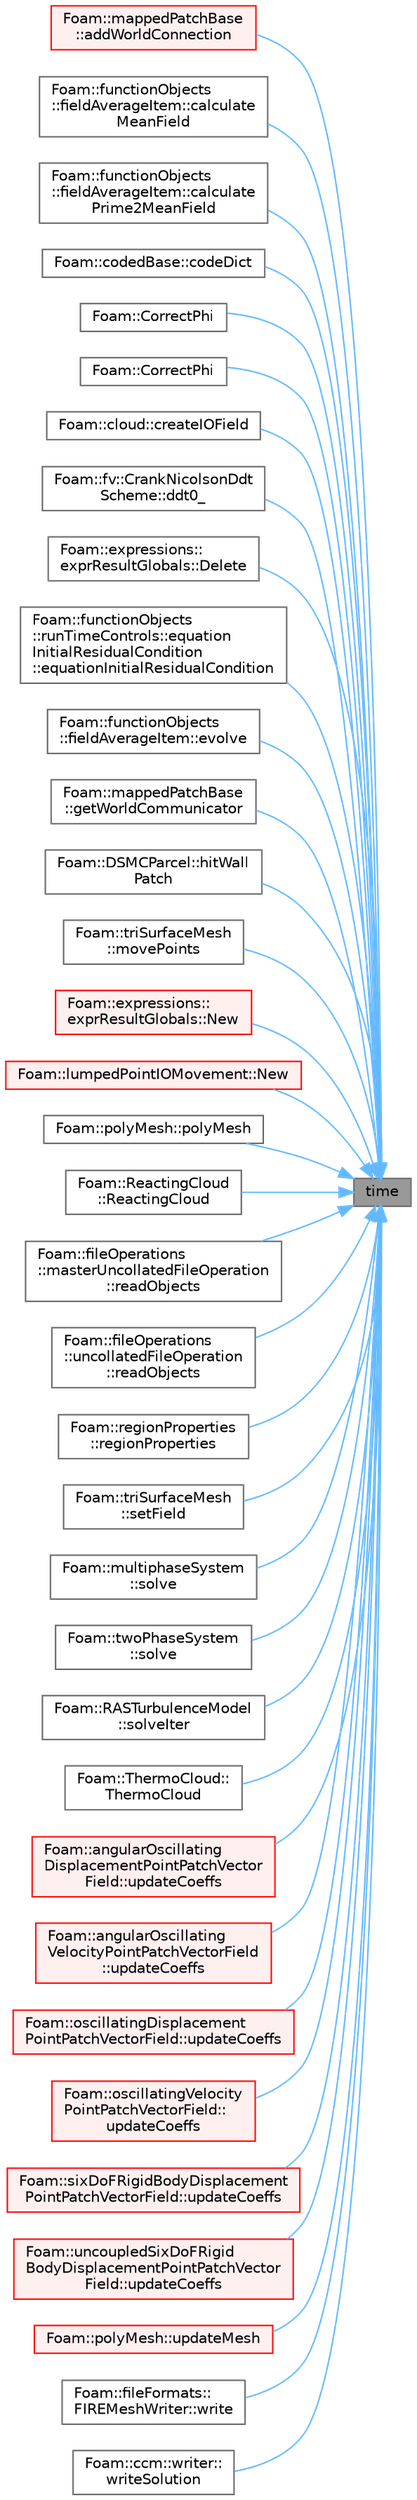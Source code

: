 digraph "time"
{
 // LATEX_PDF_SIZE
  bgcolor="transparent";
  edge [fontname=Helvetica,fontsize=10,labelfontname=Helvetica,labelfontsize=10];
  node [fontname=Helvetica,fontsize=10,shape=box,height=0.2,width=0.4];
  rankdir="RL";
  Node1 [id="Node000001",label="time",height=0.2,width=0.4,color="gray40", fillcolor="grey60", style="filled", fontcolor="black",tooltip=" "];
  Node1 -> Node2 [id="edge1_Node000001_Node000002",dir="back",color="steelblue1",style="solid",tooltip=" "];
  Node2 [id="Node000002",label="Foam::mappedPatchBase\l::addWorldConnection",height=0.2,width=0.4,color="red", fillcolor="#FFF0F0", style="filled",URL="$classFoam_1_1mappedPatchBase.html#a8674f319bc60cc69ee493aae456eaaf2",tooltip=" "];
  Node1 -> Node6 [id="edge2_Node000001_Node000006",dir="back",color="steelblue1",style="solid",tooltip=" "];
  Node6 [id="Node000006",label="Foam::functionObjects\l::fieldAverageItem::calculate\lMeanField",height=0.2,width=0.4,color="grey40", fillcolor="white", style="filled",URL="$classFoam_1_1functionObjects_1_1fieldAverageItem.html#ab419c8f351570badb75f389f16d09a71",tooltip=" "];
  Node1 -> Node7 [id="edge3_Node000001_Node000007",dir="back",color="steelblue1",style="solid",tooltip=" "];
  Node7 [id="Node000007",label="Foam::functionObjects\l::fieldAverageItem::calculate\lPrime2MeanField",height=0.2,width=0.4,color="grey40", fillcolor="white", style="filled",URL="$classFoam_1_1functionObjects_1_1fieldAverageItem.html#a001e64ee9266bbaf06c532acc6859ee3",tooltip=" "];
  Node1 -> Node8 [id="edge4_Node000001_Node000008",dir="back",color="steelblue1",style="solid",tooltip=" "];
  Node8 [id="Node000008",label="Foam::codedBase::codeDict",height=0.2,width=0.4,color="grey40", fillcolor="white", style="filled",URL="$classFoam_1_1codedBase.html#afeb053d1e05b376db5d4b416df8b9129",tooltip=" "];
  Node1 -> Node9 [id="edge5_Node000001_Node000009",dir="back",color="steelblue1",style="solid",tooltip=" "];
  Node9 [id="Node000009",label="Foam::CorrectPhi",height=0.2,width=0.4,color="grey40", fillcolor="white", style="filled",URL="$namespaceFoam.html#ac25e7d2bbe87588cbf10d96cc1ae09a3",tooltip=" "];
  Node1 -> Node10 [id="edge6_Node000001_Node000010",dir="back",color="steelblue1",style="solid",tooltip=" "];
  Node10 [id="Node000010",label="Foam::CorrectPhi",height=0.2,width=0.4,color="grey40", fillcolor="white", style="filled",URL="$namespaceFoam.html#ab2f887f80623731ea99863dd127a6ae7",tooltip=" "];
  Node1 -> Node11 [id="edge7_Node000001_Node000011",dir="back",color="steelblue1",style="solid",tooltip=" "];
  Node11 [id="Node000011",label="Foam::cloud::createIOField",height=0.2,width=0.4,color="grey40", fillcolor="white", style="filled",URL="$classFoam_1_1cloud.html#a8a87d956b3ff1ea45d8e3492c4784919",tooltip=" "];
  Node1 -> Node12 [id="edge8_Node000001_Node000012",dir="back",color="steelblue1",style="solid",tooltip=" "];
  Node12 [id="Node000012",label="Foam::fv::CrankNicolsonDdt\lScheme::ddt0_",height=0.2,width=0.4,color="grey40", fillcolor="white", style="filled",URL="$classFoam_1_1fv_1_1CrankNicolsonDdtScheme.html#a3f6eee2d92552107edb46e2cdc665661",tooltip=" "];
  Node1 -> Node13 [id="edge9_Node000001_Node000013",dir="back",color="steelblue1",style="solid",tooltip=" "];
  Node13 [id="Node000013",label="Foam::expressions::\lexprResultGlobals::Delete",height=0.2,width=0.4,color="grey40", fillcolor="white", style="filled",URL="$classFoam_1_1expressions_1_1exprResultGlobals.html#accf76b0cd4d6ce606443be34c03a49b7",tooltip=" "];
  Node1 -> Node14 [id="edge10_Node000001_Node000014",dir="back",color="steelblue1",style="solid",tooltip=" "];
  Node14 [id="Node000014",label="Foam::functionObjects\l::runTimeControls::equation\lInitialResidualCondition\l::equationInitialResidualCondition",height=0.2,width=0.4,color="grey40", fillcolor="white", style="filled",URL="$classFoam_1_1functionObjects_1_1runTimeControls_1_1equationInitialResidualCondition.html#af49f46901f3854cabbb8ea3320ce8c1d",tooltip=" "];
  Node1 -> Node15 [id="edge11_Node000001_Node000015",dir="back",color="steelblue1",style="solid",tooltip=" "];
  Node15 [id="Node000015",label="Foam::functionObjects\l::fieldAverageItem::evolve",height=0.2,width=0.4,color="grey40", fillcolor="white", style="filled",URL="$classFoam_1_1functionObjects_1_1fieldAverageItem.html#a400b6bc9370bb31b5ccd432b6ad2efa0",tooltip=" "];
  Node1 -> Node16 [id="edge12_Node000001_Node000016",dir="back",color="steelblue1",style="solid",tooltip=" "];
  Node16 [id="Node000016",label="Foam::mappedPatchBase\l::getWorldCommunicator",height=0.2,width=0.4,color="grey40", fillcolor="white", style="filled",URL="$classFoam_1_1mappedPatchBase.html#a0cc3d1d792bd9830b06ed0042c98db4e",tooltip=" "];
  Node1 -> Node17 [id="edge13_Node000001_Node000017",dir="back",color="steelblue1",style="solid",tooltip=" "];
  Node17 [id="Node000017",label="Foam::DSMCParcel::hitWall\lPatch",height=0.2,width=0.4,color="grey40", fillcolor="white", style="filled",URL="$classFoam_1_1DSMCParcel.html#ae2d98f93a782f2ed083e5ff4e90e05eb",tooltip=" "];
  Node1 -> Node18 [id="edge14_Node000001_Node000018",dir="back",color="steelblue1",style="solid",tooltip=" "];
  Node18 [id="Node000018",label="Foam::triSurfaceMesh\l::movePoints",height=0.2,width=0.4,color="grey40", fillcolor="white", style="filled",URL="$classFoam_1_1triSurfaceMesh.html#ab62834098bae1d3887f578c700754f39",tooltip=" "];
  Node1 -> Node19 [id="edge15_Node000001_Node000019",dir="back",color="steelblue1",style="solid",tooltip=" "];
  Node19 [id="Node000019",label="Foam::expressions::\lexprResultGlobals::New",height=0.2,width=0.4,color="red", fillcolor="#FFF0F0", style="filled",URL="$classFoam_1_1expressions_1_1exprResultGlobals.html#a58e70f1fc15b61d98f3264acbdf6063c",tooltip=" "];
  Node1 -> Node23 [id="edge16_Node000001_Node000023",dir="back",color="steelblue1",style="solid",tooltip=" "];
  Node23 [id="Node000023",label="Foam::lumpedPointIOMovement::New",height=0.2,width=0.4,color="red", fillcolor="#FFF0F0", style="filled",URL="$classFoam_1_1lumpedPointIOMovement.html#a0a2af94d4ca29badd1434f6fda7d19ec",tooltip=" "];
  Node1 -> Node25 [id="edge17_Node000001_Node000025",dir="back",color="steelblue1",style="solid",tooltip=" "];
  Node25 [id="Node000025",label="Foam::polyMesh::polyMesh",height=0.2,width=0.4,color="grey40", fillcolor="white", style="filled",URL="$classFoam_1_1polyMesh.html#a84de4a26260464ccdf6f8ff31329cb2a",tooltip=" "];
  Node1 -> Node26 [id="edge18_Node000001_Node000026",dir="back",color="steelblue1",style="solid",tooltip=" "];
  Node26 [id="Node000026",label="Foam::ReactingCloud\l::ReactingCloud",height=0.2,width=0.4,color="grey40", fillcolor="white", style="filled",URL="$classFoam_1_1ReactingCloud.html#a2e58a8afea4a106a799124386cb11e5d",tooltip=" "];
  Node1 -> Node27 [id="edge19_Node000001_Node000027",dir="back",color="steelblue1",style="solid",tooltip=" "];
  Node27 [id="Node000027",label="Foam::fileOperations\l::masterUncollatedFileOperation\l::readObjects",height=0.2,width=0.4,color="grey40", fillcolor="white", style="filled",URL="$classFoam_1_1fileOperations_1_1masterUncollatedFileOperation.html#a5b3fd7f3c240412e92060a2d3dc691ad",tooltip=" "];
  Node1 -> Node28 [id="edge20_Node000001_Node000028",dir="back",color="steelblue1",style="solid",tooltip=" "];
  Node28 [id="Node000028",label="Foam::fileOperations\l::uncollatedFileOperation\l::readObjects",height=0.2,width=0.4,color="grey40", fillcolor="white", style="filled",URL="$classFoam_1_1fileOperations_1_1uncollatedFileOperation.html#a5b3fd7f3c240412e92060a2d3dc691ad",tooltip=" "];
  Node1 -> Node29 [id="edge21_Node000001_Node000029",dir="back",color="steelblue1",style="solid",tooltip=" "];
  Node29 [id="Node000029",label="Foam::regionProperties\l::regionProperties",height=0.2,width=0.4,color="grey40", fillcolor="white", style="filled",URL="$classFoam_1_1regionProperties.html#a38692393bda2e9c255feb6e000473f21",tooltip=" "];
  Node1 -> Node30 [id="edge22_Node000001_Node000030",dir="back",color="steelblue1",style="solid",tooltip=" "];
  Node30 [id="Node000030",label="Foam::triSurfaceMesh\l::setField",height=0.2,width=0.4,color="grey40", fillcolor="white", style="filled",URL="$classFoam_1_1triSurfaceMesh.html#a80d088717fbf31bc3851678ab4071cca",tooltip=" "];
  Node1 -> Node31 [id="edge23_Node000001_Node000031",dir="back",color="steelblue1",style="solid",tooltip=" "];
  Node31 [id="Node000031",label="Foam::multiphaseSystem\l::solve",height=0.2,width=0.4,color="grey40", fillcolor="white", style="filled",URL="$classFoam_1_1multiphaseSystem.html#af7d39f0eac0af0ed5785935ac72a1e7d",tooltip=" "];
  Node1 -> Node32 [id="edge24_Node000001_Node000032",dir="back",color="steelblue1",style="solid",tooltip=" "];
  Node32 [id="Node000032",label="Foam::twoPhaseSystem\l::solve",height=0.2,width=0.4,color="grey40", fillcolor="white", style="filled",URL="$classFoam_1_1twoPhaseSystem.html#af7d39f0eac0af0ed5785935ac72a1e7d",tooltip=" "];
  Node1 -> Node33 [id="edge25_Node000001_Node000033",dir="back",color="steelblue1",style="solid",tooltip=" "];
  Node33 [id="Node000033",label="Foam::RASTurbulenceModel\l::solveIter",height=0.2,width=0.4,color="grey40", fillcolor="white", style="filled",URL="$classFoam_1_1RASTurbulenceModel.html#aec2e61252bd8a247204b902036e16169",tooltip=" "];
  Node1 -> Node34 [id="edge26_Node000001_Node000034",dir="back",color="steelblue1",style="solid",tooltip=" "];
  Node34 [id="Node000034",label="Foam::ThermoCloud::\lThermoCloud",height=0.2,width=0.4,color="grey40", fillcolor="white", style="filled",URL="$classFoam_1_1ThermoCloud.html#a4a52b6fc5badc4bedb4d030488e855de",tooltip=" "];
  Node1 -> Node35 [id="edge27_Node000001_Node000035",dir="back",color="steelblue1",style="solid",tooltip=" "];
  Node35 [id="Node000035",label="Foam::angularOscillating\lDisplacementPointPatchVector\lField::updateCoeffs",height=0.2,width=0.4,color="red", fillcolor="#FFF0F0", style="filled",URL="$classFoam_1_1angularOscillatingDisplacementPointPatchVectorField.html#a7e24eafac629d3733181cd942d4c902f",tooltip=" "];
  Node1 -> Node37 [id="edge28_Node000001_Node000037",dir="back",color="steelblue1",style="solid",tooltip=" "];
  Node37 [id="Node000037",label="Foam::angularOscillating\lVelocityPointPatchVectorField\l::updateCoeffs",height=0.2,width=0.4,color="red", fillcolor="#FFF0F0", style="filled",URL="$classFoam_1_1angularOscillatingVelocityPointPatchVectorField.html#a7e24eafac629d3733181cd942d4c902f",tooltip=" "];
  Node1 -> Node39 [id="edge29_Node000001_Node000039",dir="back",color="steelblue1",style="solid",tooltip=" "];
  Node39 [id="Node000039",label="Foam::oscillatingDisplacement\lPointPatchVectorField::updateCoeffs",height=0.2,width=0.4,color="red", fillcolor="#FFF0F0", style="filled",URL="$classFoam_1_1oscillatingDisplacementPointPatchVectorField.html#a7e24eafac629d3733181cd942d4c902f",tooltip=" "];
  Node1 -> Node41 [id="edge30_Node000001_Node000041",dir="back",color="steelblue1",style="solid",tooltip=" "];
  Node41 [id="Node000041",label="Foam::oscillatingVelocity\lPointPatchVectorField::\lupdateCoeffs",height=0.2,width=0.4,color="red", fillcolor="#FFF0F0", style="filled",URL="$classFoam_1_1oscillatingVelocityPointPatchVectorField.html#a7e24eafac629d3733181cd942d4c902f",tooltip=" "];
  Node1 -> Node43 [id="edge31_Node000001_Node000043",dir="back",color="steelblue1",style="solid",tooltip=" "];
  Node43 [id="Node000043",label="Foam::sixDoFRigidBodyDisplacement\lPointPatchVectorField::updateCoeffs",height=0.2,width=0.4,color="red", fillcolor="#FFF0F0", style="filled",URL="$classFoam_1_1sixDoFRigidBodyDisplacementPointPatchVectorField.html#a7e24eafac629d3733181cd942d4c902f",tooltip=" "];
  Node1 -> Node45 [id="edge32_Node000001_Node000045",dir="back",color="steelblue1",style="solid",tooltip=" "];
  Node45 [id="Node000045",label="Foam::uncoupledSixDoFRigid\lBodyDisplacementPointPatchVector\lField::updateCoeffs",height=0.2,width=0.4,color="red", fillcolor="#FFF0F0", style="filled",URL="$classFoam_1_1uncoupledSixDoFRigidBodyDisplacementPointPatchVectorField.html#a7e24eafac629d3733181cd942d4c902f",tooltip=" "];
  Node1 -> Node47 [id="edge33_Node000001_Node000047",dir="back",color="steelblue1",style="solid",tooltip=" "];
  Node47 [id="Node000047",label="Foam::polyMesh::updateMesh",height=0.2,width=0.4,color="red", fillcolor="#FFF0F0", style="filled",URL="$classFoam_1_1polyMesh.html#a9c8cde0b192708d622d874f8cc2df66d",tooltip=" "];
  Node1 -> Node53 [id="edge34_Node000001_Node000053",dir="back",color="steelblue1",style="solid",tooltip=" "];
  Node53 [id="Node000053",label="Foam::fileFormats::\lFIREMeshWriter::write",height=0.2,width=0.4,color="grey40", fillcolor="white", style="filled",URL="$classFoam_1_1fileFormats_1_1FIREMeshWriter.html#ae295e82e737df12e07be9a2e2fa15357",tooltip=" "];
  Node1 -> Node54 [id="edge35_Node000001_Node000054",dir="back",color="steelblue1",style="solid",tooltip=" "];
  Node54 [id="Node000054",label="Foam::ccm::writer::\lwriteSolution",height=0.2,width=0.4,color="grey40", fillcolor="white", style="filled",URL="$classFoam_1_1ccm_1_1writer.html#a6f5f2a8f684f38199d154e341868b007",tooltip=" "];
}
